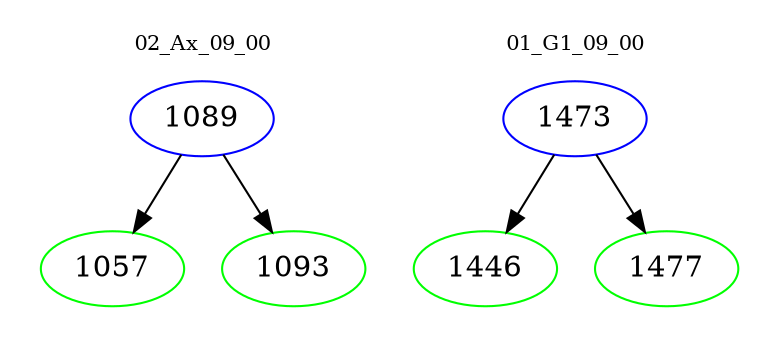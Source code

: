 digraph{
subgraph cluster_0 {
color = white
label = "02_Ax_09_00";
fontsize=10;
T0_1089 [label="1089", color="blue"]
T0_1089 -> T0_1057 [color="black"]
T0_1057 [label="1057", color="green"]
T0_1089 -> T0_1093 [color="black"]
T0_1093 [label="1093", color="green"]
}
subgraph cluster_1 {
color = white
label = "01_G1_09_00";
fontsize=10;
T1_1473 [label="1473", color="blue"]
T1_1473 -> T1_1446 [color="black"]
T1_1446 [label="1446", color="green"]
T1_1473 -> T1_1477 [color="black"]
T1_1477 [label="1477", color="green"]
}
}
